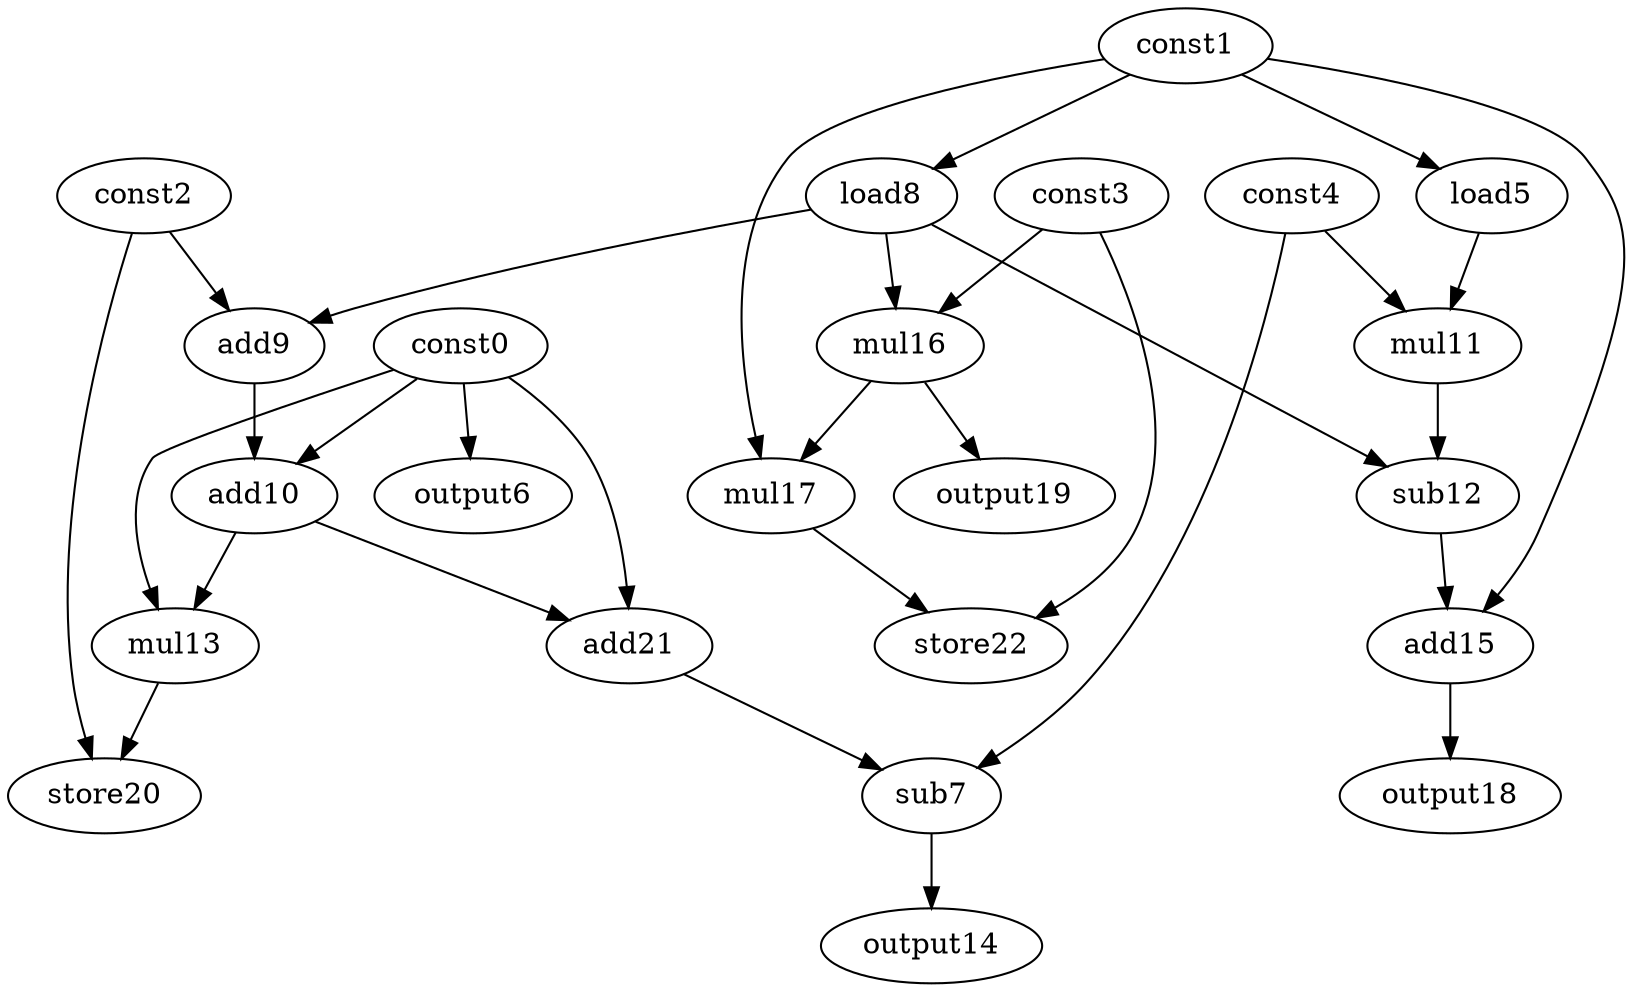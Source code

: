 digraph G { 
const0[opcode=const]; 
const1[opcode=const]; 
const2[opcode=const]; 
const3[opcode=const]; 
const4[opcode=const]; 
load5[opcode=load]; 
output6[opcode=output]; 
sub7[opcode=sub]; 
load8[opcode=load]; 
add9[opcode=add]; 
add10[opcode=add]; 
mul11[opcode=mul]; 
sub12[opcode=sub]; 
mul13[opcode=mul]; 
output14[opcode=output]; 
add15[opcode=add]; 
mul16[opcode=mul]; 
mul17[opcode=mul]; 
output18[opcode=output]; 
output19[opcode=output]; 
store20[opcode=store]; 
add21[opcode=add]; 
store22[opcode=store]; 
const1->load5[operand=0];
const0->output6[operand=0];
const1->load8[operand=0];
load8->add9[operand=0];
const2->add9[operand=1];
const4->mul11[operand=0];
load5->mul11[operand=1];
load8->mul16[operand=0];
const3->mul16[operand=1];
const0->add10[operand=0];
add9->add10[operand=1];
load8->sub12[operand=0];
mul11->sub12[operand=1];
mul16->mul17[operand=0];
const1->mul17[operand=1];
mul16->output19[operand=0];
const0->mul13[operand=0];
add10->mul13[operand=1];
const1->add15[operand=0];
sub12->add15[operand=1];
const0->add21[operand=0];
add10->add21[operand=1];
mul17->store22[operand=0];
const3->store22[operand=1];
const4->sub7[operand=0];
add21->sub7[operand=1];
add15->output18[operand=0];
const2->store20[operand=0];
mul13->store20[operand=1];
sub7->output14[operand=0];
}
